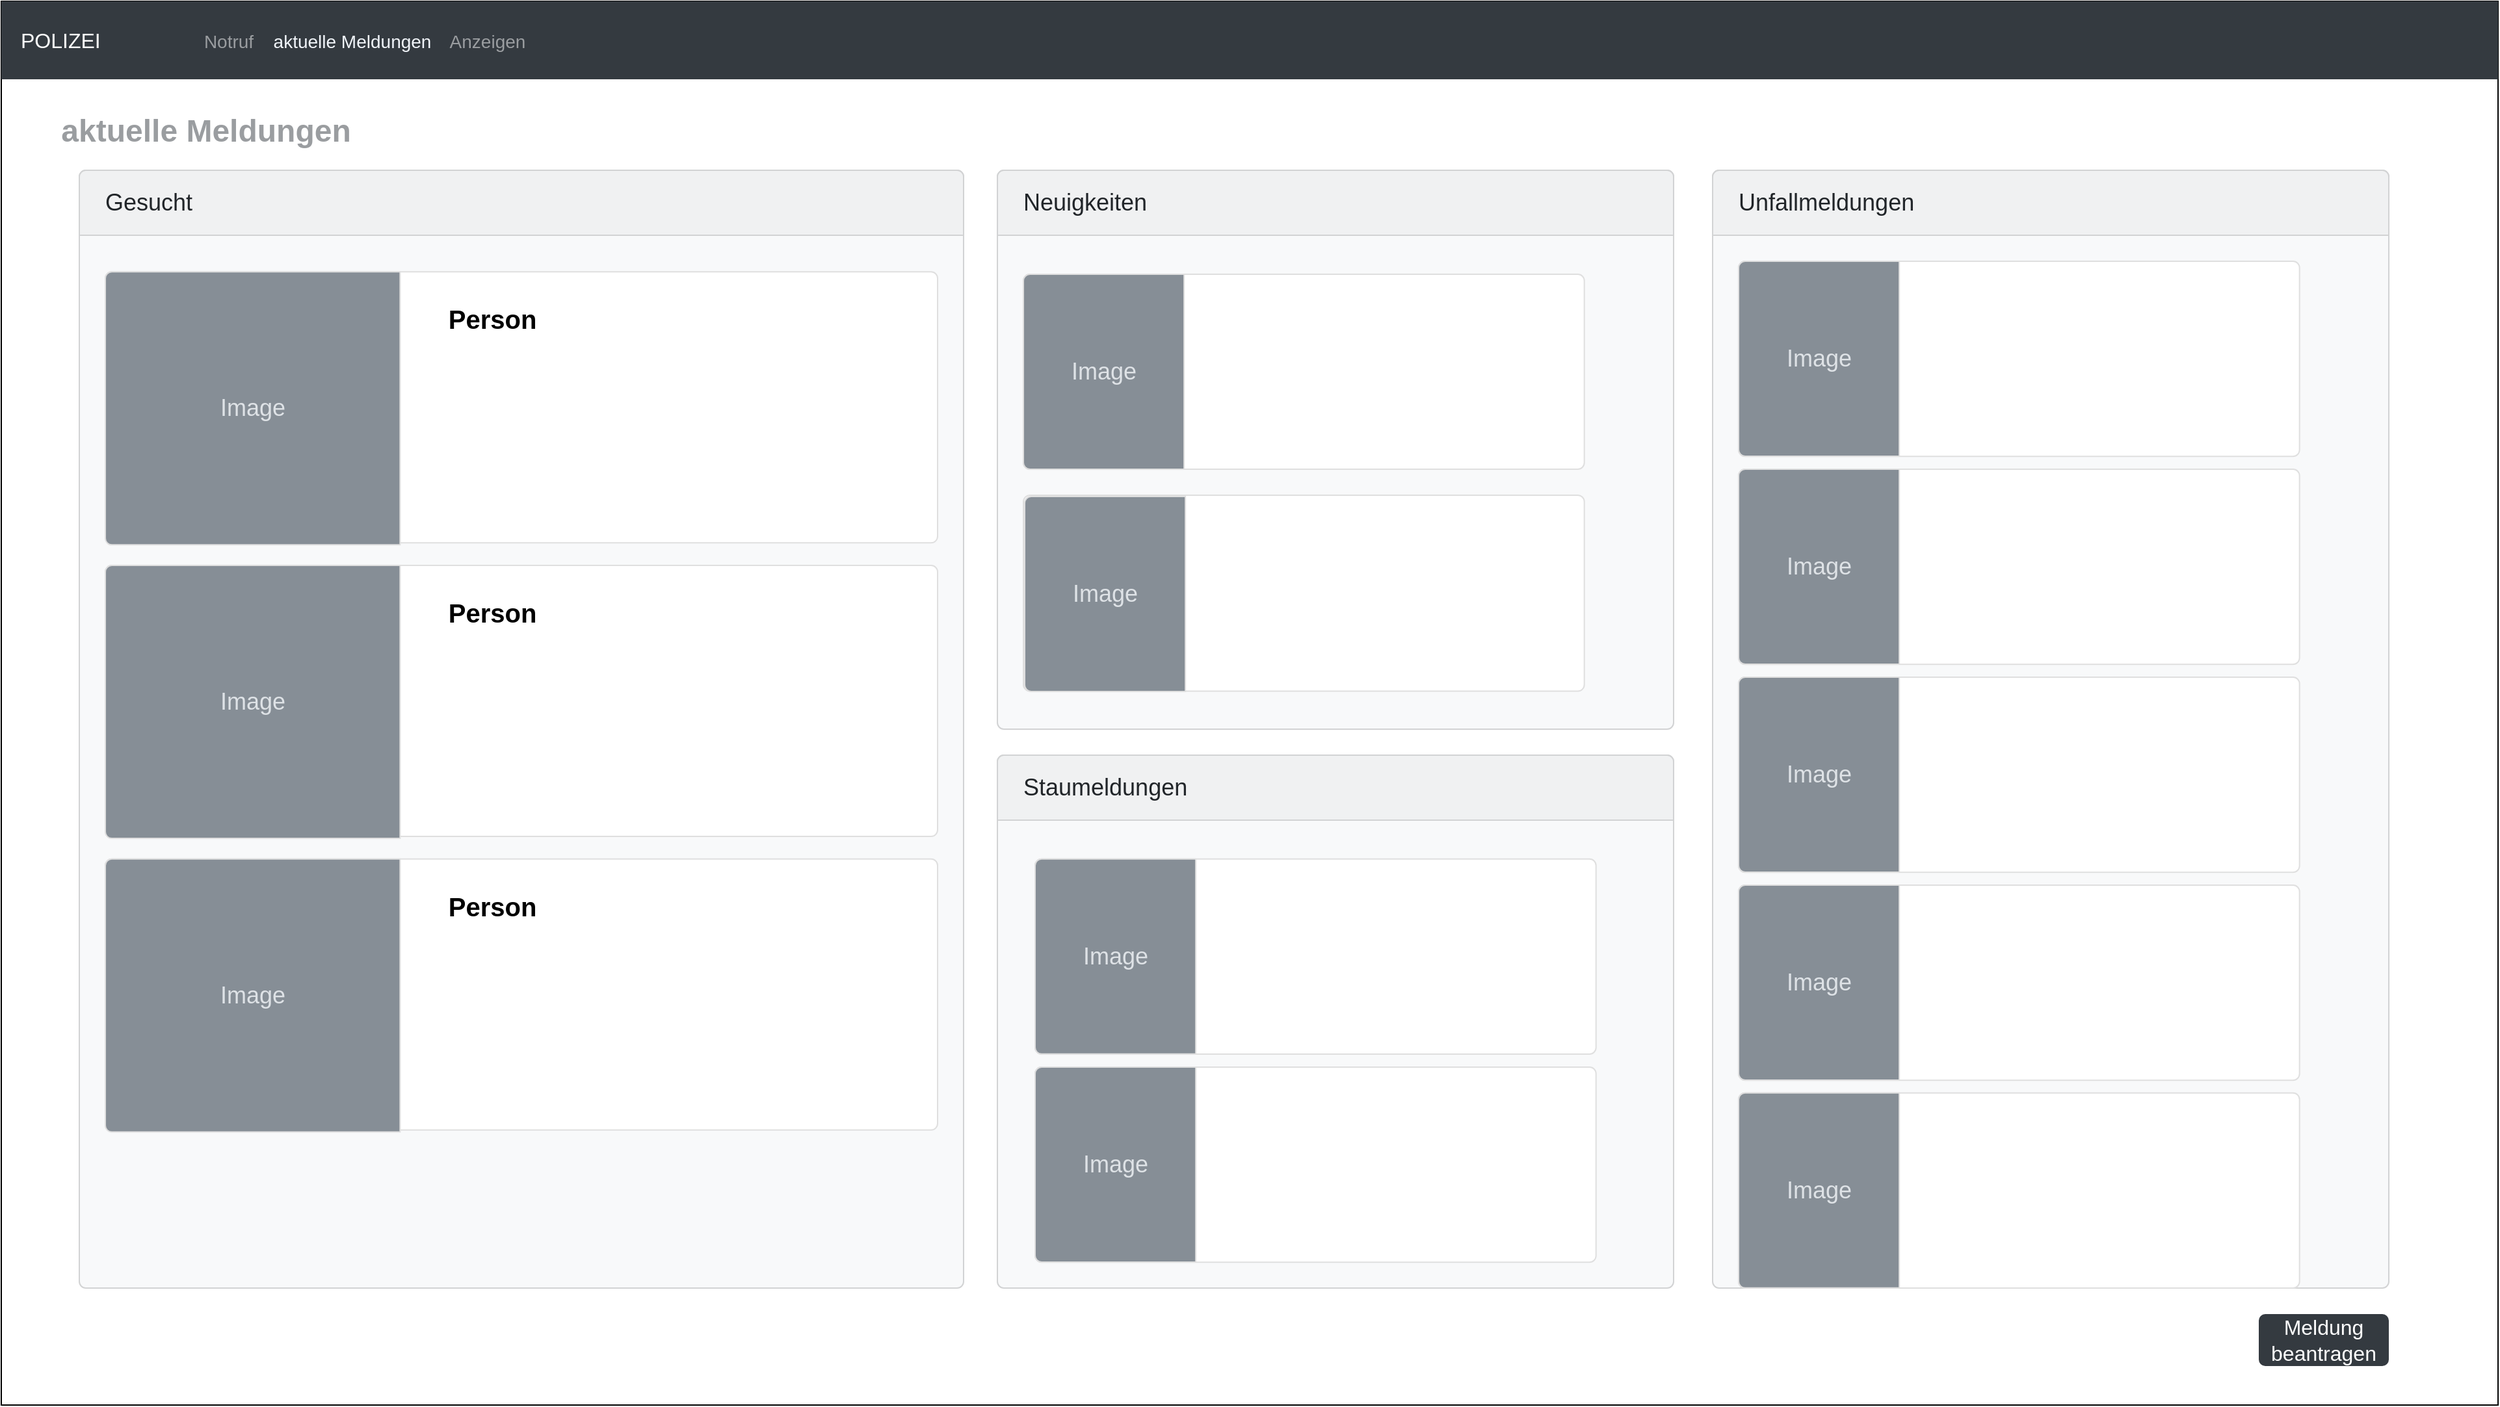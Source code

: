 <mxfile version="15.7.3" type="device" pages="5"><diagram id="6s65Rv_LDK5d-2EWWlgF" name="Home"><mxGraphModel dx="590" dy="2386" grid="1" gridSize="10" guides="1" tooltips="1" connect="1" arrows="1" fold="1" page="1" pageScale="1" pageWidth="827" pageHeight="1169" math="0" shadow="0"><root><mxCell id="0"/><mxCell id="1" parent="0"/><UserObject label="" treeRoot="1" id="1eitevHl6ezd1x4U0xEB-2"><mxCell style="whiteSpace=wrap;html=1;align=center;treeFolding=1;treeMoving=1;newEdgeStyle={&quot;edgeStyle&quot;:&quot;elbowEdgeStyle&quot;,&quot;startArrow&quot;:&quot;none&quot;,&quot;endArrow&quot;:&quot;none&quot;};" parent="1" vertex="1"><mxGeometry x="40" y="-250" width="1920" height="1080" as="geometry"/></mxCell></UserObject><mxCell id="1eitevHl6ezd1x4U0xEB-3" value="POLIZEI" style="html=1;shadow=0;dashed=0;fillColor=#343A40;strokeColor=none;fontSize=16;fontColor=#ffffff;align=left;spacing=15;" parent="1" vertex="1"><mxGeometry x="40" y="-250" width="1920" height="60" as="geometry"/></mxCell><mxCell id="1eitevHl6ezd1x4U0xEB-5" value="Notruf" style="fillColor=none;strokeColor=none;fontSize=14;fontColor=#9A9DA0;align=center;" parent="1eitevHl6ezd1x4U0xEB-3" vertex="1"><mxGeometry width="70" height="40" relative="1" as="geometry"><mxPoint x="140" y="10" as="offset"/></mxGeometry></mxCell><mxCell id="1eitevHl6ezd1x4U0xEB-6" value="aktuelle Meldungen" style="fillColor=none;strokeColor=none;fontSize=14;fontColor=#F1F5FA;align=center;spacingRight=0;" parent="1eitevHl6ezd1x4U0xEB-3" vertex="1"><mxGeometry width="80" height="40" relative="1" as="geometry"><mxPoint x="230" y="10" as="offset"/></mxGeometry></mxCell><mxCell id="1eitevHl6ezd1x4U0xEB-7" value="Anzeigen" style="fillColor=none;strokeColor=none;fontSize=14;fontColor=#9A9DA0;align=center;" parent="1eitevHl6ezd1x4U0xEB-3" vertex="1"><mxGeometry width="80" height="40" relative="1" as="geometry"><mxPoint x="334" y="10" as="offset"/></mxGeometry></mxCell><mxCell id="1eitevHl6ezd1x4U0xEB-12" value="" style="html=1;shadow=0;dashed=0;shape=mxgraph.bootstrap.rrect;rSize=5;strokeColor=#D2D3D4;html=1;whiteSpace=wrap;fillColor=#F8F9FA;fontColor=#212529;verticalAlign=bottom;align=left;spacing=20;spacingBottom=0;fontSize=14;" parent="1" vertex="1"><mxGeometry x="100" y="-120" width="680" height="860" as="geometry"/></mxCell><mxCell id="1eitevHl6ezd1x4U0xEB-13" value="Gesucht" style="html=1;shadow=0;dashed=0;shape=mxgraph.bootstrap.topButton;rSize=5;perimeter=none;whiteSpace=wrap;fillColor=#F0F1F2;strokeColor=#D2D3D4;fontColor=#212529;resizeWidth=1;fontSize=18;align=left;spacing=20;" parent="1eitevHl6ezd1x4U0xEB-12" vertex="1"><mxGeometry width="680" height="50" relative="1" as="geometry"/></mxCell><mxCell id="1eitevHl6ezd1x4U0xEB-16" value="&lt;b&gt;&lt;span style=&quot;white-space: pre&quot;&gt;&#9;&lt;span style=&quot;white-space: pre&quot;&gt;&#9;&lt;/span&gt; &lt;/span&gt;&amp;nbsp;&amp;nbsp;&lt;font style=&quot;font-size: 20px&quot;&gt;Person&lt;/font&gt;&lt;/b&gt;" style="html=1;shadow=0;dashed=0;shape=mxgraph.bootstrap.rrect;rSize=5;strokeColor=#DFDFDF;html=1;whiteSpace=wrap;fillColor=#ffffff;fontColor=#000000;verticalAlign=top;align=left;spacing=20;fontSize=14;spacingLeft=170;" parent="1eitevHl6ezd1x4U0xEB-12" vertex="1"><mxGeometry x="20" y="529.899" width="640" height="208.485" as="geometry"/></mxCell><mxCell id="1eitevHl6ezd1x4U0xEB-17" value="Image" style="html=1;shadow=0;dashed=0;shape=mxgraph.bootstrap.leftButton;rSize=5;perimeter=none;whiteSpace=wrap;fillColor=#868E96;strokeColor=#DFDFDF;fontColor=#DEE2E6;resizeWidth=1;fontSize=18;" parent="1eitevHl6ezd1x4U0xEB-16" vertex="1"><mxGeometry width="226.67" height="210" relative="1" as="geometry"><mxPoint as="offset"/></mxGeometry></mxCell><mxCell id="1eitevHl6ezd1x4U0xEB-20" value="&lt;b&gt;&lt;span style=&quot;white-space: pre&quot;&gt;&#9;&lt;span style=&quot;white-space: pre&quot;&gt;&#9;&lt;/span&gt; &lt;/span&gt;&amp;nbsp;&amp;nbsp;&lt;font style=&quot;font-size: 20px&quot;&gt;Person&lt;/font&gt;&lt;/b&gt;" style="html=1;shadow=0;dashed=0;shape=mxgraph.bootstrap.rrect;rSize=5;strokeColor=#DFDFDF;html=1;whiteSpace=wrap;fillColor=#ffffff;fontColor=#000000;verticalAlign=top;align=left;spacing=20;fontSize=14;spacingLeft=170;" parent="1eitevHl6ezd1x4U0xEB-12" vertex="1"><mxGeometry x="20" y="304.04" width="640" height="208.485" as="geometry"/></mxCell><mxCell id="1eitevHl6ezd1x4U0xEB-21" value="Image" style="html=1;shadow=0;dashed=0;shape=mxgraph.bootstrap.leftButton;rSize=5;perimeter=none;whiteSpace=wrap;fillColor=#868E96;strokeColor=#DFDFDF;fontColor=#DEE2E6;resizeWidth=1;fontSize=18;" parent="1eitevHl6ezd1x4U0xEB-20" vertex="1"><mxGeometry width="226.67" height="210" relative="1" as="geometry"><mxPoint as="offset"/></mxGeometry></mxCell><mxCell id="1eitevHl6ezd1x4U0xEB-22" value="&lt;b&gt;&lt;span style=&quot;white-space: pre&quot;&gt;&#9;&lt;span style=&quot;white-space: pre&quot;&gt;&#9;&lt;/span&gt; &lt;/span&gt;&amp;nbsp;&amp;nbsp;&lt;font style=&quot;font-size: 20px&quot;&gt;Person&lt;/font&gt;&lt;/b&gt;" style="html=1;shadow=0;dashed=0;shape=mxgraph.bootstrap.rrect;rSize=5;strokeColor=#DFDFDF;html=1;whiteSpace=wrap;fillColor=#ffffff;fontColor=#000000;verticalAlign=top;align=left;spacing=20;fontSize=14;spacingLeft=170;" parent="1eitevHl6ezd1x4U0xEB-12" vertex="1"><mxGeometry x="20" y="78.182" width="640" height="208.485" as="geometry"/></mxCell><mxCell id="1eitevHl6ezd1x4U0xEB-23" value="Image" style="html=1;shadow=0;dashed=0;shape=mxgraph.bootstrap.leftButton;rSize=5;perimeter=none;whiteSpace=wrap;fillColor=#868E96;strokeColor=#DFDFDF;fontColor=#DEE2E6;resizeWidth=1;fontSize=18;" parent="1eitevHl6ezd1x4U0xEB-22" vertex="1"><mxGeometry width="226.67" height="210" relative="1" as="geometry"><mxPoint as="offset"/></mxGeometry></mxCell><mxCell id="026fhyVI79n9b0RlTAVA-1" value="" style="html=1;shadow=0;dashed=0;shape=mxgraph.bootstrap.rrect;rSize=5;strokeColor=#D2D3D4;html=1;whiteSpace=wrap;fillColor=#F8F9FA;fontColor=#212529;verticalAlign=bottom;align=left;spacing=20;spacingBottom=0;fontSize=14;" parent="1" vertex="1"><mxGeometry x="806" y="-120" width="520" height="430" as="geometry"/></mxCell><mxCell id="026fhyVI79n9b0RlTAVA-2" value="Neuigkeiten" style="html=1;shadow=0;dashed=0;shape=mxgraph.bootstrap.topButton;rSize=5;perimeter=none;whiteSpace=wrap;fillColor=#F0F1F2;strokeColor=#D2D3D4;fontColor=#212529;resizeWidth=1;fontSize=18;align=left;spacing=20;" parent="026fhyVI79n9b0RlTAVA-1" vertex="1"><mxGeometry width="520" height="50" relative="1" as="geometry"/></mxCell><mxCell id="DC0yKhrLf660yvOFcKAY-5" value="&lt;span style=&quot;color: rgba(0 , 0 , 0 , 0) ; font-family: monospace ; font-size: 0px&quot;&gt;%3CmxGraphModel%3E%3Croot%3E%3CmxCell%20id%3D%220%22%2F%3E%3CmxCell%20id%3D%221%22%20parent%3D%220%22%2F%3E%3CmxCell%20id%3D%222%22%20value%3D%22%22%20style%3D%22html%3D1%3Bshadow%3D0%3Bdashed%3D0%3Bshape%3Dmxgraph.bootstrap.rrect%3BrSize%3D5%3BstrokeColor%3D%23D2D3D4%3Bhtml%3D1%3BwhiteSpace%3Dwrap%3BfillColor%3D%23F8F9FA%3BfontColor%3D%23212529%3BverticalAlign%3Dbottom%3Balign%3Dleft%3Bspacing%3D20%3BspacingBottom%3D0%3BfontSize%3D14%3B%22%20vertex%3D%221%22%20parent%3D%221%22%3E%3CmxGeometry%20x%3D%22780%22%20y%3D%22-150%22%20width%3D%22520%22%20height%3D%22440%22%20as%3D%22geometry%22%2F%3E%3C%2FmxCell%3E%3CmxCell%20id%3D%223%22%20value%3D%22Neuigkeiten%22%20style%3D%22html%3D1%3Bshadow%3D0%3Bdashed%3D0%3Bshape%3Dmxgraph.bootstrap.topButton%3BrSize%3D5%3Bperimeter%3Dnone%3BwhiteSpace%3Dwrap%3BfillColor%3D%23F0F1F2%3BstrokeColor%3D%23D2D3D4%3BfontColor%3D%23212529%3BresizeWidth%3D1%3BfontSize%3D18%3Balign%3Dleft%3Bspacing%3D20%3B%22%20vertex%3D%221%22%20parent%3D%222%22%3E%3CmxGeometry%20width%3D%22520%22%20height%3D%2250%22%20relative%3D%221%22%20as%3D%22geometry%22%2F%3E%3C%2FmxCell%3E%3CmxCell%20id%3D%224%22%20value%3D%22%22%20style%3D%22html%3D1%3Bshadow%3D0%3Bdashed%3D0%3Bshape%3Dmxgraph.bootstrap.rrect%3BrSize%3D5%3BstrokeColor%3D%23DFDFDF%3Bhtml%3D1%3BwhiteSpace%3Dwrap%3BfillColor%3D%23ffffff%3BfontColor%3D%23000000%3BverticalAlign%3Dtop%3Balign%3Dleft%3Bspacing%3D20%3BfontSize%3D14%3BspacingLeft%3D170%3B%22%20vertex%3D%221%22%20parent%3D%222%22%3E%3CmxGeometry%20x%3D%2220.0%22%20y%3D%2290%22%20width%3D%22431.342%22%20height%3D%22150.1%22%20as%3D%22geometry%22%2F%3E%3C%2FmxCell%3E%3CmxCell%20id%3D%225%22%20value%3D%22Image%22%20style%3D%22html%3D1%3Bshadow%3D0%3Bdashed%3D0%3Bshape%3Dmxgraph.bootstrap.leftButton%3BrSize%3D5%3Bperimeter%3Dnone%3BwhiteSpace%3Dwrap%3BfillColor%3D%23868E96%3BstrokeColor%3D%23DFDFDF%3BfontColor%3D%23DEE2E6%3BresizeWidth%3D1%3BfontSize%3D18%3B%22%20vertex%3D%221%22%20parent%3D%224%22%3E%3CmxGeometry%20width%3D%22123.551%22%20height%3D%22150%22%20relative%3D%221%22%20as%3D%22geometry%22%3E%3CmxPoint%20as%3D%22offset%22%2F%3E%3C%2FmxGeometry%3E%3C%2FmxCell%3E%3CmxCell%20id%3D%226%22%20value%3D%22%22%20style%3D%22html%3D1%3Bshadow%3D0%3Bdashed%3D0%3Bshape%3Dmxgraph.bootstrap.rrect%3BrSize%3D5%3BstrokeColor%3D%23DFDFDF%3Bhtml%3D1%3BwhiteSpace%3Dwrap%3BfillColor%3D%23ffffff%3BfontColor%3D%23000000%3BverticalAlign%3Dtop%3Balign%3Dleft%3Bspacing%3D20%3BfontSize%3D14%3BspacingLeft%3D170%3B%22%20vertex%3D%221%22%20parent%3D%222%22%3E%3CmxGeometry%20x%3D%2220.0%22%20y%3D%22260%22%20width%3D%22431.342%22%20height%3D%22150.1%22%20as%3D%22geometry%22%2F%3E%3C%2FmxCell%3E%3CmxCell%20id%3D%227%22%20value%3D%22Image%22%20style%3D%22html%3D1%3Bshadow%3D0%3Bdashed%3D0%3Bshape%3Dmxgraph.bootstrap.leftButton%3BrSize%3D5%3Bperimeter%3Dnone%3BwhiteSpace%3Dwrap%3BfillColor%3D%23868E96%3BstrokeColor%3D%23DFDFDF%3BfontColor%3D%23DEE2E6%3BresizeWidth%3D1%3BfontSize%3D18%3B%22%20vertex%3D%221%22%20parent%3D%226%22%3E%3CmxGeometry%20width%3D%22123.551%22%20height%3D%22150%22%20relative%3D%221%22%20as%3D%22geometry%22%3E%3CmxPoint%20as%3D%22offset%22%2F%3E%3C%2FmxGeometry%3E%3C%2FmxCell%3E%3C%2Froot%3E%3C%2FmxGraphModel%3E&lt;/span&gt;&lt;span style=&quot;color: rgba(0 , 0 , 0 , 0) ; font-family: monospace ; font-size: 0px&quot;&gt;%3CmxGraphModel%3E%3Croot%3E%3CmxCell%20id%3D%220%22%2F%3E%3CmxCell%20id%3D%221%22%20parent%3D%220%22%2F%3E%3CmxCell%20id%3D%222%22%20value%3D%22%22%20style%3D%22html%3D1%3Bshadow%3D0%3Bdashed%3D0%3Bshape%3Dmxgraph.bootstrap.rrect%3BrSize%3D5%3BstrokeColor%3D%23D2D3D4%3Bhtml%3D1%3BwhiteSpace%3Dwrap%3BfillColor%3D%23F8F9FA%3BfontColor%3D%23212529%3BverticalAlign%3Dbottom%3Balign%3Dleft%3Bspacing%3D20%3BspacingBottom%3D0%3BfontSize%3D14%3B%22%20vertex%3D%221%22%20parent%3D%221%22%3E%3CmxGeometry%20x%3D%22780%22%20y%3D%22-150%22%20width%3D%22520%22%20height%3D%22440%22%20as%3D%22geometry%22%2F%3E%3C%2FmxCell%3E%3CmxCell%20id%3D%223%22%20value%3D%22Neuigkeiten%22%20style%3D%22html%3D1%3Bshadow%3D0%3Bdashed%3D0%3Bshape%3Dmxgraph.bootstrap.topButton%3BrSize%3D5%3Bperimeter%3Dnone%3BwhiteSpace%3Dwrap%3BfillColor%3D%23F0F1F2%3BstrokeColor%3D%23D2D3D4%3BfontColor%3D%23212529%3BresizeWidth%3D1%3BfontSize%3D18%3Balign%3Dleft%3Bspacing%3D20%3B%22%20vertex%3D%221%22%20parent%3D%222%22%3E%3CmxGeometry%20width%3D%22520%22%20height%3D%2250%22%20relative%3D%221%22%20as%3D%22geometry%22%2F%3E%3C%2FmxCell%3E%3CmxCell%20id%3D%224%22%20value%3D%22%22%20style%3D%22html%3D1%3Bshadow%3D0%3Bdashed%3D0%3Bshape%3Dmxgraph.bootstrap.rrect%3BrSize%3D5%3BstrokeColor%3D%23DFDFDF%3Bhtml%3D1%3BwhiteSpace%3Dwrap%3BfillColor%3D%23ffffff%3BfontColor%3D%23000000%3BverticalAlign%3Dtop%3Balign%3Dleft%3Bspacing%3D20%3BfontSize%3D14%3BspacingLeft%3D170%3B%22%20vertex%3D%221%22%20parent%3D%222%22%3E%3CmxGeometry%20x%3D%2220.0%22%20y%3D%2290%22%20width%3D%22431.342%22%20height%3D%22150.1%22%20as%3D%22geometry%22%2F%3E%3C%2FmxCell%3E%3CmxCell%20id%3D%225%22%20value%3D%22Image%22%20style%3D%22html%3D1%3Bshadow%3D0%3Bdashed%3D0%3Bshape%3Dmxgraph.bootstrap.leftButton%3BrSize%3D5%3Bperimeter%3Dnone%3BwhiteSpace%3Dwrap%3BfillColor%3D%23868E96%3BstrokeColor%3D%23DFDFDF%3BfontColor%3D%23DEE2E6%3BresizeWidth%3D1%3BfontSize%3D18%3B%22%20vertex%3D%221%22%20parent%3D%224%22%3E%3CmxGeometry%20width%3D%22123.551%22%20height%3D%22150%22%20relative%3D%221%22%20as%3D%22geometry%22%3E%3CmxPoint%20as%3D%22offset%22%2F%3E%3C%2FmxGeometry%3E%3C%2FmxCell%3E%3CmxCell%20id%3D%226%22%20value%3D%22%22%20style%3D%22html%3D1%3Bshadow%3D0%3Bdashed%3D0%3Bshape%3Dmxgraph.bootstrap.rrect%3BrSize%3D5%3BstrokeColor%3D%23DFDFDF%3Bhtml%3D1%3BwhiteSpace%3Dwrap%3BfillColor%3D%23ffffff%3BfontColor%3D%23000000%3BverticalAlign%3Dtop%3Balign%3Dleft%3Bspacing%3D20%3BfontSize%3D14%3BspacingLeft%3D170%3B%22%20vertex%3D%221%22%20parent%3D%222%22%3E%3CmxGeometry%20x%3D%2220.0%22%20y%3D%22260%22%20width%3D%22431.342%22%20height%3D%22150.1%22%20as%3D%22geometry%22%2F%3E%3C%2FmxCell%3E%3CmxCell%20id%3D%227%22%20value%3D%22Image%22%20style%3D%22html%3D1%3Bshadow%3D0%3Bdashed%3D0%3Bshape%3Dmxgraph.bootstrap.leftButton%3BrSize%3D5%3Bperimeter%3Dnone%3BwhiteSpace%3Dwrap%3BfillColor%3D%23868E96%3BstrokeColor%3D%23DFDFDF%3BfontColor%3D%23DEE2E6%3BresizeWidth%3D1%3BfontSize%3D18%3B%22%20vertex%3D%221%22%20parent%3D%226%22%3E%3CmxGeometry%20width%3D%22123.551%22%20height%3D%22150%22%20relative%3D%221%22%20as%3D%22geometry%22%3E%3CmxPoint%20as%3D%22offset%22%2F%3E%3C%2FmxGeometry%3E%3C%2FmxCell%3E%3C%2Froot%3E%3C%2FmxGraphModel%3E&lt;/span&gt;" style="html=1;shadow=0;dashed=0;shape=mxgraph.bootstrap.rrect;rSize=5;strokeColor=#DFDFDF;html=1;whiteSpace=wrap;fillColor=#ffffff;fontColor=#000000;verticalAlign=top;align=left;spacing=20;fontSize=14;spacingLeft=170;" parent="026fhyVI79n9b0RlTAVA-1" vertex="1"><mxGeometry x="20" y="80" width="431.34" height="150" as="geometry"/></mxCell><mxCell id="DC0yKhrLf660yvOFcKAY-6" value="Image" style="html=1;shadow=0;dashed=0;shape=mxgraph.bootstrap.leftButton;rSize=5;perimeter=none;whiteSpace=wrap;fillColor=#868E96;strokeColor=#DFDFDF;fontColor=#DEE2E6;resizeWidth=1;fontSize=18;" parent="DC0yKhrLf660yvOFcKAY-5" vertex="1"><mxGeometry width="123.551" height="150" relative="1" as="geometry"><mxPoint as="offset"/></mxGeometry></mxCell><mxCell id="DC0yKhrLf660yvOFcKAY-3" value="" style="html=1;shadow=0;dashed=0;shape=mxgraph.bootstrap.rrect;rSize=5;strokeColor=#DFDFDF;html=1;whiteSpace=wrap;fillColor=#ffffff;fontColor=#000000;verticalAlign=top;align=left;spacing=20;fontSize=14;spacingLeft=170;" parent="026fhyVI79n9b0RlTAVA-1" vertex="1"><mxGeometry x="20" y="250" width="431.34" height="150.78" as="geometry"/></mxCell><mxCell id="DC0yKhrLf660yvOFcKAY-4" value="Image" style="html=1;shadow=0;dashed=0;shape=mxgraph.bootstrap.leftButton;rSize=5;perimeter=none;whiteSpace=wrap;fillColor=#868E96;strokeColor=#DFDFDF;fontColor=#DEE2E6;resizeWidth=1;fontSize=18;" parent="DC0yKhrLf660yvOFcKAY-3" vertex="1"><mxGeometry width="123.549" height="150" relative="1" as="geometry"><mxPoint x="1" y="1" as="offset"/></mxGeometry></mxCell><mxCell id="DC0yKhrLf660yvOFcKAY-15" value="" style="html=1;shadow=0;dashed=0;shape=mxgraph.bootstrap.rrect;rSize=5;strokeColor=#D2D3D4;html=1;whiteSpace=wrap;fillColor=#F8F9FA;fontColor=#212529;verticalAlign=bottom;align=left;spacing=20;spacingBottom=0;fontSize=14;" parent="1" vertex="1"><mxGeometry x="806" y="330" width="520" height="410" as="geometry"/></mxCell><mxCell id="DC0yKhrLf660yvOFcKAY-16" value="Staumeldungen" style="html=1;shadow=0;dashed=0;shape=mxgraph.bootstrap.topButton;rSize=5;perimeter=none;whiteSpace=wrap;fillColor=#F0F1F2;strokeColor=#D2D3D4;fontColor=#212529;resizeWidth=1;fontSize=18;align=left;spacing=20;" parent="DC0yKhrLf660yvOFcKAY-15" vertex="1"><mxGeometry width="520" height="50" relative="1" as="geometry"/></mxCell><mxCell id="DC0yKhrLf660yvOFcKAY-33" value="" style="html=1;shadow=0;dashed=0;shape=mxgraph.bootstrap.rrect;rSize=5;strokeColor=#DFDFDF;html=1;whiteSpace=wrap;fillColor=#ffffff;fontColor=#000000;verticalAlign=top;align=left;spacing=20;fontSize=14;spacingLeft=170;" parent="DC0yKhrLf660yvOFcKAY-15" vertex="1"><mxGeometry x="29.0" y="79.9" width="431.342" height="150.1" as="geometry"/></mxCell><mxCell id="DC0yKhrLf660yvOFcKAY-34" value="Image" style="html=1;shadow=0;dashed=0;shape=mxgraph.bootstrap.leftButton;rSize=5;perimeter=none;whiteSpace=wrap;fillColor=#868E96;strokeColor=#DFDFDF;fontColor=#DEE2E6;resizeWidth=1;fontSize=18;" parent="DC0yKhrLf660yvOFcKAY-33" vertex="1"><mxGeometry width="123.551" height="150" relative="1" as="geometry"><mxPoint as="offset"/></mxGeometry></mxCell><mxCell id="DC0yKhrLf660yvOFcKAY-35" value="" style="html=1;shadow=0;dashed=0;shape=mxgraph.bootstrap.rrect;rSize=5;strokeColor=#DFDFDF;html=1;whiteSpace=wrap;fillColor=#ffffff;fontColor=#000000;verticalAlign=top;align=left;spacing=20;fontSize=14;spacingLeft=170;" parent="DC0yKhrLf660yvOFcKAY-15" vertex="1"><mxGeometry x="29.0" y="240" width="431.342" height="150.1" as="geometry"/></mxCell><mxCell id="DC0yKhrLf660yvOFcKAY-36" value="Image" style="html=1;shadow=0;dashed=0;shape=mxgraph.bootstrap.leftButton;rSize=5;perimeter=none;whiteSpace=wrap;fillColor=#868E96;strokeColor=#DFDFDF;fontColor=#DEE2E6;resizeWidth=1;fontSize=18;" parent="DC0yKhrLf660yvOFcKAY-35" vertex="1"><mxGeometry width="123.551" height="150" relative="1" as="geometry"><mxPoint as="offset"/></mxGeometry></mxCell><mxCell id="DC0yKhrLf660yvOFcKAY-27" value="" style="html=1;shadow=0;dashed=0;shape=mxgraph.bootstrap.rrect;rSize=5;strokeColor=#D2D3D4;html=1;whiteSpace=wrap;fillColor=#F8F9FA;fontColor=#212529;verticalAlign=bottom;align=left;spacing=20;spacingBottom=0;fontSize=14;" parent="1" vertex="1"><mxGeometry x="1356" y="-120" width="520" height="860" as="geometry"/></mxCell><mxCell id="DC0yKhrLf660yvOFcKAY-28" value="Unfallmeldungen" style="html=1;shadow=0;dashed=0;shape=mxgraph.bootstrap.topButton;rSize=5;perimeter=none;whiteSpace=wrap;fillColor=#F0F1F2;strokeColor=#D2D3D4;fontColor=#212529;resizeWidth=1;fontSize=18;align=left;spacing=20;" parent="DC0yKhrLf660yvOFcKAY-27" vertex="1"><mxGeometry width="520" height="50" relative="1" as="geometry"/></mxCell><mxCell id="DC0yKhrLf660yvOFcKAY-29" value="" style="html=1;shadow=0;dashed=0;shape=mxgraph.bootstrap.rrect;rSize=5;strokeColor=#DFDFDF;html=1;whiteSpace=wrap;fillColor=#ffffff;fontColor=#000000;verticalAlign=top;align=left;spacing=20;fontSize=14;spacingLeft=170;" parent="DC0yKhrLf660yvOFcKAY-27" vertex="1"><mxGeometry x="20.0" y="70" width="431.342" height="150.1" as="geometry"/></mxCell><mxCell id="DC0yKhrLf660yvOFcKAY-30" value="Image" style="html=1;shadow=0;dashed=0;shape=mxgraph.bootstrap.leftButton;rSize=5;perimeter=none;whiteSpace=wrap;fillColor=#868E96;strokeColor=#DFDFDF;fontColor=#DEE2E6;resizeWidth=1;fontSize=18;" parent="DC0yKhrLf660yvOFcKAY-29" vertex="1"><mxGeometry width="123.551" height="150" relative="1" as="geometry"><mxPoint as="offset"/></mxGeometry></mxCell><mxCell id="DC0yKhrLf660yvOFcKAY-37" value="" style="html=1;shadow=0;dashed=0;shape=mxgraph.bootstrap.rrect;rSize=5;strokeColor=#DFDFDF;html=1;whiteSpace=wrap;fillColor=#ffffff;fontColor=#000000;verticalAlign=top;align=left;spacing=20;fontSize=14;spacingLeft=170;" parent="DC0yKhrLf660yvOFcKAY-27" vertex="1"><mxGeometry x="20.0" y="230" width="431.342" height="150.1" as="geometry"/></mxCell><mxCell id="DC0yKhrLf660yvOFcKAY-38" value="Image" style="html=1;shadow=0;dashed=0;shape=mxgraph.bootstrap.leftButton;rSize=5;perimeter=none;whiteSpace=wrap;fillColor=#868E96;strokeColor=#DFDFDF;fontColor=#DEE2E6;resizeWidth=1;fontSize=18;" parent="DC0yKhrLf660yvOFcKAY-37" vertex="1"><mxGeometry width="123.551" height="150" relative="1" as="geometry"><mxPoint as="offset"/></mxGeometry></mxCell><mxCell id="DC0yKhrLf660yvOFcKAY-39" value="" style="html=1;shadow=0;dashed=0;shape=mxgraph.bootstrap.rrect;rSize=5;strokeColor=#DFDFDF;html=1;whiteSpace=wrap;fillColor=#ffffff;fontColor=#000000;verticalAlign=top;align=left;spacing=20;fontSize=14;spacingLeft=170;" parent="DC0yKhrLf660yvOFcKAY-27" vertex="1"><mxGeometry x="20.0" y="390" width="431.342" height="150.1" as="geometry"/></mxCell><mxCell id="DC0yKhrLf660yvOFcKAY-40" value="Image" style="html=1;shadow=0;dashed=0;shape=mxgraph.bootstrap.leftButton;rSize=5;perimeter=none;whiteSpace=wrap;fillColor=#868E96;strokeColor=#DFDFDF;fontColor=#DEE2E6;resizeWidth=1;fontSize=18;" parent="DC0yKhrLf660yvOFcKAY-39" vertex="1"><mxGeometry width="123.551" height="150" relative="1" as="geometry"><mxPoint as="offset"/></mxGeometry></mxCell><mxCell id="DC0yKhrLf660yvOFcKAY-41" value="" style="html=1;shadow=0;dashed=0;shape=mxgraph.bootstrap.rrect;rSize=5;strokeColor=#DFDFDF;html=1;whiteSpace=wrap;fillColor=#ffffff;fontColor=#000000;verticalAlign=top;align=left;spacing=20;fontSize=14;spacingLeft=170;" parent="DC0yKhrLf660yvOFcKAY-27" vertex="1"><mxGeometry x="20.0" y="550" width="431.342" height="150.1" as="geometry"/></mxCell><mxCell id="DC0yKhrLf660yvOFcKAY-42" value="Image" style="html=1;shadow=0;dashed=0;shape=mxgraph.bootstrap.leftButton;rSize=5;perimeter=none;whiteSpace=wrap;fillColor=#868E96;strokeColor=#DFDFDF;fontColor=#DEE2E6;resizeWidth=1;fontSize=18;" parent="DC0yKhrLf660yvOFcKAY-41" vertex="1"><mxGeometry width="123.551" height="150" relative="1" as="geometry"><mxPoint as="offset"/></mxGeometry></mxCell><mxCell id="DC0yKhrLf660yvOFcKAY-43" value="" style="html=1;shadow=0;dashed=0;shape=mxgraph.bootstrap.rrect;rSize=5;strokeColor=#DFDFDF;html=1;whiteSpace=wrap;fillColor=#ffffff;fontColor=#000000;verticalAlign=top;align=left;spacing=20;fontSize=14;spacingLeft=170;" parent="DC0yKhrLf660yvOFcKAY-27" vertex="1"><mxGeometry x="20.0" y="709.9" width="431.342" height="150.1" as="geometry"/></mxCell><mxCell id="DC0yKhrLf660yvOFcKAY-44" value="Image" style="html=1;shadow=0;dashed=0;shape=mxgraph.bootstrap.leftButton;rSize=5;perimeter=none;whiteSpace=wrap;fillColor=#868E96;strokeColor=#DFDFDF;fontColor=#DEE2E6;resizeWidth=1;fontSize=18;" parent="DC0yKhrLf660yvOFcKAY-43" vertex="1"><mxGeometry width="123.551" height="150" relative="1" as="geometry"><mxPoint as="offset"/></mxGeometry></mxCell><mxCell id="kJAXUjdY6TON3UtL-RqE-1" value="&lt;font style=&quot;font-size: 24px&quot;&gt;aktuelle Meldungen&lt;/font&gt;" style="text;strokeColor=none;fillColor=none;html=1;fontSize=24;fontStyle=1;verticalAlign=middle;align=center;fontColor=#9A9DA0;" parent="1" vertex="1"><mxGeometry x="74" y="-170" width="246" height="40" as="geometry"/></mxCell><mxCell id="O1Bag4y4GLZqneYsdEP_-1" value="Meldung beantragen" style="html=1;shadow=0;dashed=0;shape=mxgraph.bootstrap.rrect;rSize=5;strokeColor=none;strokeWidth=1;fillColor=#343A40;fontColor=#ffffff;whiteSpace=wrap;align=center;verticalAlign=middle;spacingLeft=0;fontStyle=0;fontSize=16;spacing=5;" parent="1" vertex="1"><mxGeometry x="1776" y="760" width="100" height="40" as="geometry"/></mxCell></root></mxGraphModel></diagram><diagram id="bfCcXbm2sBUHL8_SgPEp" name="Notruf"><mxGraphModel dx="1102" dy="2194" grid="1" gridSize="10" guides="1" tooltips="1" connect="1" arrows="1" fold="1" page="1" pageScale="1" pageWidth="827" pageHeight="1169" math="0" shadow="0"><root><mxCell id="FHPWuRBvsHoQqlOuqJpq-0"/><mxCell id="FHPWuRBvsHoQqlOuqJpq-1" parent="FHPWuRBvsHoQqlOuqJpq-0"/><UserObject label="" treeRoot="1" id="HxPlL9F-spbulzy5gArg-0"><mxCell style="whiteSpace=wrap;html=1;align=center;treeFolding=1;treeMoving=1;newEdgeStyle={&quot;edgeStyle&quot;:&quot;elbowEdgeStyle&quot;,&quot;startArrow&quot;:&quot;none&quot;,&quot;endArrow&quot;:&quot;none&quot;};fontSize=24;" parent="FHPWuRBvsHoQqlOuqJpq-1" vertex="1"><mxGeometry x="40" y="-250" width="1920" height="1090" as="geometry"/></mxCell></UserObject><mxCell id="HxPlL9F-spbulzy5gArg-1" value="POLIZEI" style="html=1;shadow=0;dashed=0;fillColor=#343A40;strokeColor=none;fontSize=16;fontColor=#ffffff;align=left;spacing=15;" parent="FHPWuRBvsHoQqlOuqJpq-1" vertex="1"><mxGeometry x="40" y="-250" width="1920" height="60" as="geometry"/></mxCell><mxCell id="HxPlL9F-spbulzy5gArg-3" value="Notruf" style="fillColor=none;strokeColor=none;fontSize=14;fontColor=#F5FAFF;align=center;" parent="HxPlL9F-spbulzy5gArg-1" vertex="1"><mxGeometry width="70" height="40" relative="1" as="geometry"><mxPoint x="140" y="10" as="offset"/></mxGeometry></mxCell><mxCell id="HxPlL9F-spbulzy5gArg-4" value="aktuelle Meldungen" style="fillColor=none;strokeColor=none;fontSize=14;fontColor=#9A9DA0;align=center;spacingRight=0;" parent="HxPlL9F-spbulzy5gArg-1" vertex="1"><mxGeometry width="80" height="40" relative="1" as="geometry"><mxPoint x="230" y="10" as="offset"/></mxGeometry></mxCell><mxCell id="HxPlL9F-spbulzy5gArg-5" value="Anzeigen" style="fillColor=none;strokeColor=none;fontSize=14;fontColor=#9A9DA0;align=center;" parent="HxPlL9F-spbulzy5gArg-1" vertex="1"><mxGeometry width="80" height="40" relative="1" as="geometry"><mxPoint x="334" y="10" as="offset"/></mxGeometry></mxCell><mxCell id="HxPlL9F-spbulzy5gArg-7" value="Telefonnummer" style="html=1;shadow=0;dashed=0;shape=mxgraph.bootstrap.rrect;rSize=5;strokeColor=#D2D3D4;html=1;whiteSpace=wrap;fillColor=#F8F9FA;fontColor=#212529;verticalAlign=bottom;align=left;spacing=20;spacingBottom=0;fontSize=14;" parent="FHPWuRBvsHoQqlOuqJpq-1" vertex="1"><mxGeometry x="74" y="-60" width="396" height="100" as="geometry"/></mxCell><mxCell id="HxPlL9F-spbulzy5gArg-8" value="Sie können mit uns Reden?" style="html=1;shadow=0;dashed=0;shape=mxgraph.bootstrap.topButton;rSize=5;perimeter=none;whiteSpace=wrap;fillColor=#F0F1F2;strokeColor=#D2D3D4;fontColor=#212529;resizeWidth=1;fontSize=18;align=left;spacing=20;" parent="HxPlL9F-spbulzy5gArg-7" vertex="1"><mxGeometry width="396" height="50" relative="1" as="geometry"/></mxCell><mxCell id="HxPlL9F-spbulzy5gArg-23" value="Telefonnummer" style="html=1;shadow=0;dashed=0;shape=mxgraph.bootstrap.rrect;rSize=5;strokeColor=#D2D3D4;html=1;whiteSpace=wrap;fillColor=#F8F9FA;fontColor=#212529;verticalAlign=bottom;align=left;spacing=20;spacingBottom=0;fontSize=14;" parent="FHPWuRBvsHoQqlOuqJpq-1" vertex="1"><mxGeometry x="74" y="70" width="396" height="130" as="geometry"/></mxCell><mxCell id="HxPlL9F-spbulzy5gArg-24" value="Sie können NICHT mit uns Reden? Wir orten ihr Telefon automatisch und senden umgehend Hilfe" style="html=1;shadow=0;dashed=0;shape=mxgraph.bootstrap.topButton;rSize=5;perimeter=none;whiteSpace=wrap;fillColor=#F0F1F2;strokeColor=#D2D3D4;fontColor=#212529;resizeWidth=1;fontSize=18;align=left;spacing=20;" parent="HxPlL9F-spbulzy5gArg-23" vertex="1"><mxGeometry width="396" height="70" relative="1" as="geometry"/></mxCell><mxCell id="HxPlL9F-spbulzy5gArg-29" value="Notruf über Website absetzen" style="html=1;shadow=0;dashed=0;shape=mxgraph.bootstrap.rrect;rSize=5;strokeColor=none;strokeWidth=1;fillColor=#343A40;fontColor=#ffffff;whiteSpace=wrap;align=center;verticalAlign=middle;spacingLeft=0;fontStyle=0;fontSize=16;spacing=5;" parent="FHPWuRBvsHoQqlOuqJpq-1" vertex="1"><mxGeometry x="74" y="220" width="130" height="60" as="geometry"/></mxCell><mxCell id="HxPlL9F-spbulzy5gArg-33" value="&lt;font style=&quot;font-size: 24px&quot;&gt;Notruf&lt;/font&gt;" style="text;strokeColor=none;fillColor=none;html=1;fontSize=24;fontStyle=1;verticalAlign=middle;align=center;fontColor=#9A9DA0;" parent="FHPWuRBvsHoQqlOuqJpq-1" vertex="1"><mxGeometry x="74" y="-150" width="86" height="40" as="geometry"/></mxCell></root></mxGraphModel></diagram><diagram id="m4T1n_3inA0O0oB7X6lx" name="Anzeigen"><mxGraphModel dx="1123" dy="2386" grid="1" gridSize="10" guides="1" tooltips="1" connect="1" arrows="1" fold="1" page="1" pageScale="1" pageWidth="827" pageHeight="1169" math="0" shadow="0"><root><mxCell id="-w4BDzG1tlAeOR74YZwE-0"/><mxCell id="-w4BDzG1tlAeOR74YZwE-1" parent="-w4BDzG1tlAeOR74YZwE-0"/><UserObject label="" treeRoot="1" id="7LAbJOYk6jjW4IgyzU3q-0"><mxCell style="whiteSpace=wrap;html=1;align=center;treeFolding=1;treeMoving=1;newEdgeStyle={&quot;edgeStyle&quot;:&quot;elbowEdgeStyle&quot;,&quot;startArrow&quot;:&quot;none&quot;,&quot;endArrow&quot;:&quot;none&quot;};fontSize=24;" parent="-w4BDzG1tlAeOR74YZwE-1" vertex="1"><mxGeometry x="40" y="-250" width="1920" height="1090" as="geometry"/></mxCell></UserObject><mxCell id="zjLI87Pc4kX2ihRQTt2f-21" value="" style="html=1;shadow=0;dashed=0;shape=mxgraph.bootstrap.rrect;rSize=5;strokeColor=#5B646A;html=1;whiteSpace=wrap;fillColor=#D4D4D4;fontColor=#ffffff;verticalAlign=bottom;align=left;spacing=20;spacingBottom=0;fontSize=14;" parent="-w4BDzG1tlAeOR74YZwE-1" vertex="1"><mxGeometry x="517.5" y="-80" width="965" height="580" as="geometry"/></mxCell><mxCell id="7LAbJOYk6jjW4IgyzU3q-1" value="POLIZEI" style="html=1;shadow=0;dashed=0;fillColor=#343A40;strokeColor=none;fontSize=16;fontColor=#ffffff;align=left;spacing=15;" parent="-w4BDzG1tlAeOR74YZwE-1" vertex="1"><mxGeometry x="40" y="-250" width="1920" height="60" as="geometry"/></mxCell><mxCell id="7LAbJOYk6jjW4IgyzU3q-2" value="Notruf" style="fillColor=none;strokeColor=none;fontSize=14;fontColor=#9A9DA0;align=center;" parent="7LAbJOYk6jjW4IgyzU3q-1" vertex="1"><mxGeometry width="70" height="40" relative="1" as="geometry"><mxPoint x="140" y="10" as="offset"/></mxGeometry></mxCell><mxCell id="7LAbJOYk6jjW4IgyzU3q-3" value="aktuelle Meldungen" style="fillColor=none;strokeColor=none;fontSize=14;fontColor=#9A9DA0;align=center;spacingRight=0;" parent="7LAbJOYk6jjW4IgyzU3q-1" vertex="1"><mxGeometry width="80" height="40" relative="1" as="geometry"><mxPoint x="230" y="10" as="offset"/></mxGeometry></mxCell><mxCell id="7LAbJOYk6jjW4IgyzU3q-4" value="Anzeigen" style="fillColor=none;strokeColor=none;fontSize=14;fontColor=#F5FAFF;align=center;" parent="7LAbJOYk6jjW4IgyzU3q-1" vertex="1"><mxGeometry width="80" height="40" relative="1" as="geometry"><mxPoint x="334" y="10" as="offset"/></mxGeometry></mxCell><mxCell id="7LAbJOYk6jjW4IgyzU3q-15" value="&lt;font style=&quot;font-size: 24px&quot;&gt;Anzeige erstatten&lt;/font&gt;" style="text;strokeColor=none;fillColor=none;html=1;fontSize=24;fontStyle=1;verticalAlign=middle;align=center;fontColor=#9A9DA0;" parent="-w4BDzG1tlAeOR74YZwE-1" vertex="1"><mxGeometry x="74" y="-150" width="246" height="40" as="geometry"/></mxCell><mxCell id="zjLI87Pc4kX2ihRQTt2f-1" value="Name" style="html=1;shadow=0;dashed=0;shape=mxgraph.bootstrap.rrect;rSize=5;fillColor=none;strokeColor=#999999;align=left;spacing=15;fontSize=14;fontColor=#6C767D;" parent="-w4BDzG1tlAeOR74YZwE-1" vertex="1"><mxGeometry width="800" height="30" relative="1" as="geometry"><mxPoint x="553" y="40" as="offset"/></mxGeometry></mxCell><mxCell id="zjLI87Pc4kX2ihRQTt2f-3" value="Vorname" style="html=1;shadow=0;dashed=0;shape=mxgraph.bootstrap.rrect;rSize=5;fillColor=none;strokeColor=#999999;align=left;spacing=15;fontSize=14;fontColor=#6C767D;" parent="-w4BDzG1tlAeOR74YZwE-1" vertex="1"><mxGeometry width="800" height="30" relative="1" as="geometry"><mxPoint x="553" y="110" as="offset"/></mxGeometry></mxCell><mxCell id="zjLI87Pc4kX2ihRQTt2f-4" value="Name der Person" style="fillColor=none;strokeColor=none;align=left;fontSize=14;" parent="-w4BDzG1tlAeOR74YZwE-1" vertex="1"><mxGeometry width="260" height="40" relative="1" as="geometry"><mxPoint x="553" as="offset"/></mxGeometry></mxCell><mxCell id="zjLI87Pc4kX2ihRQTt2f-14" value="Grund der Anzeige" style="fillColor=none;strokeColor=none;align=left;fontSize=14;" parent="-w4BDzG1tlAeOR74YZwE-1" vertex="1"><mxGeometry width="260" height="40" relative="1" as="geometry"><mxPoint x="553" y="210" as="offset"/></mxGeometry></mxCell><mxCell id="zjLI87Pc4kX2ihRQTt2f-15" value="" style="html=1;shadow=0;dashed=0;shape=mxgraph.bootstrap.rrect;rSize=5;fillColor=none;strokeColor=#999999;align=left;spacing=15;fontSize=14;fontColor=#6C767D;" parent="-w4BDzG1tlAeOR74YZwE-1" vertex="1"><mxGeometry width="800" height="90" relative="1" as="geometry"><mxPoint x="553" y="250" as="offset"/></mxGeometry></mxCell><mxCell id="zjLI87Pc4kX2ihRQTt2f-16" value="Vorname der Person" style="fillColor=none;strokeColor=none;align=left;fontSize=14;" parent="-w4BDzG1tlAeOR74YZwE-1" vertex="1"><mxGeometry x="552.5" y="70" width="260" height="40" as="geometry"/></mxCell><mxCell id="zjLI87Pc4kX2ihRQTt2f-23" value="Datum" style="html=1;shadow=0;dashed=0;shape=mxgraph.bootstrap.rrect;rSize=5;fillColor=none;strokeColor=#999999;align=left;spacing=15;fontSize=14;fontColor=#6C767D;" parent="-w4BDzG1tlAeOR74YZwE-1" vertex="1"><mxGeometry x="553" y="180" width="800" height="30" as="geometry"/></mxCell><mxCell id="zjLI87Pc4kX2ihRQTt2f-24" value="Datum der Tat" style="fillColor=none;strokeColor=none;align=left;fontSize=14;" parent="-w4BDzG1tlAeOR74YZwE-1" vertex="1"><mxGeometry x="552.5" y="140" width="260" height="40" as="geometry"/></mxCell><mxCell id="zjLI87Pc4kX2ihRQTt2f-70" value="Anzeige aufgeben" style="html=1;shadow=0;dashed=0;shape=mxgraph.bootstrap.rrect;rSize=5;strokeColor=none;strokeWidth=1;fillColor=#343A40;fontColor=#ffffff;whiteSpace=wrap;align=center;verticalAlign=middle;spacingLeft=0;fontStyle=0;fontSize=16;spacing=5;" parent="-w4BDzG1tlAeOR74YZwE-1" vertex="1"><mxGeometry x="1370" y="510" width="112.5" height="50" as="geometry"/></mxCell><mxCell id="nU8hWPsbpRYfJkvAm5nm-0" value="Dateien oder Bilder hinzufügen" style="fillColor=none;strokeColor=none;align=left;fontSize=14;shadow=0;fontColor=#000000;" parent="-w4BDzG1tlAeOR74YZwE-1" vertex="1"><mxGeometry x="553" y="360" width="199.5" height="40" as="geometry"/></mxCell><mxCell id="nU8hWPsbpRYfJkvAm5nm-1" value="auswählen..." style="fillColor=#FEFEFE;strokeColor=#AAAAAA;fontSize=14;gradientColor=#F0F0F0;shadow=0;fontColor=#9A9DA0;" parent="-w4BDzG1tlAeOR74YZwE-1" vertex="1"><mxGeometry x="563" y="390" width="90" height="30" as="geometry"/></mxCell></root></mxGraphModel></diagram><diagram id="0tN3ZknFq_dRmOBfzZ6T" name="Hinweise zu gesuchten Personen"><mxGraphModel dx="1102" dy="2194" grid="1" gridSize="10" guides="1" tooltips="1" connect="1" arrows="1" fold="1" page="1" pageScale="1" pageWidth="827" pageHeight="1169" math="0" shadow="0"><root><mxCell id="xKqH8vZq8O259sKmKEVp-0"/><mxCell id="xKqH8vZq8O259sKmKEVp-1" parent="xKqH8vZq8O259sKmKEVp-0"/><UserObject label="" treeRoot="1" id="KtDFVktM2XsI06F97vwc-0"><mxCell style="whiteSpace=wrap;html=1;align=center;treeFolding=1;treeMoving=1;newEdgeStyle={&quot;edgeStyle&quot;:&quot;elbowEdgeStyle&quot;,&quot;startArrow&quot;:&quot;none&quot;,&quot;endArrow&quot;:&quot;none&quot;};fontSize=24;shadow=0;" parent="xKqH8vZq8O259sKmKEVp-1" vertex="1"><mxGeometry x="40" y="-250" width="1920" height="1090" as="geometry"/></mxCell></UserObject><mxCell id="KtDFVktM2XsI06F97vwc-1" value="" style="html=1;shadow=0;dashed=0;shape=mxgraph.bootstrap.rrect;rSize=5;strokeColor=#5B646A;html=1;whiteSpace=wrap;fillColor=#D4D4D4;fontColor=#ffffff;verticalAlign=bottom;align=left;spacing=20;spacingBottom=0;fontSize=14;" parent="xKqH8vZq8O259sKmKEVp-1" vertex="1"><mxGeometry x="517.5" y="-80" width="965" height="410" as="geometry"/></mxCell><mxCell id="KtDFVktM2XsI06F97vwc-2" value="POLIZEI" style="html=1;shadow=0;dashed=0;fillColor=#343A40;strokeColor=none;fontSize=16;fontColor=#ffffff;align=left;spacing=15;" parent="xKqH8vZq8O259sKmKEVp-1" vertex="1"><mxGeometry x="40" y="-250" width="1920" height="60" as="geometry"/></mxCell><mxCell id="KtDFVktM2XsI06F97vwc-3" value="Notruf" style="fillColor=none;strokeColor=none;fontSize=14;fontColor=#9A9DA0;align=center;" parent="KtDFVktM2XsI06F97vwc-2" vertex="1"><mxGeometry width="70" height="40" relative="1" as="geometry"><mxPoint x="140" y="10" as="offset"/></mxGeometry></mxCell><mxCell id="KtDFVktM2XsI06F97vwc-4" value="aktuelle Meldungen" style="fillColor=none;strokeColor=none;fontSize=14;fontColor=#F5FAFF;align=center;spacingRight=0;" parent="KtDFVktM2XsI06F97vwc-2" vertex="1"><mxGeometry width="80" height="40" relative="1" as="geometry"><mxPoint x="230" y="10" as="offset"/></mxGeometry></mxCell><mxCell id="KtDFVktM2XsI06F97vwc-5" value="Anzeigen" style="fillColor=none;strokeColor=none;fontSize=14;fontColor=#9A9DA0;align=center;" parent="KtDFVktM2XsI06F97vwc-2" vertex="1"><mxGeometry width="80" height="40" relative="1" as="geometry"><mxPoint x="334" y="10" as="offset"/></mxGeometry></mxCell><mxCell id="KtDFVktM2XsI06F97vwc-7" value="Hinweise zu gesuchten Personen" style="text;strokeColor=none;fillColor=none;html=1;fontSize=24;fontStyle=1;verticalAlign=middle;align=center;fontColor=#9A9DA0;" parent="xKqH8vZq8O259sKmKEVp-1" vertex="1"><mxGeometry x="73" y="-150" width="397" height="40" as="geometry"/></mxCell><mxCell id="KtDFVktM2XsI06F97vwc-8" value="" style="html=1;shadow=0;dashed=0;shape=mxgraph.bootstrap.rrect;rSize=5;fillColor=none;strokeColor=#999999;align=left;spacing=15;fontSize=14;fontColor=#6C767D;" parent="xKqH8vZq8O259sKmKEVp-1" vertex="1"><mxGeometry x="550.5" y="-10" width="800" height="30" as="geometry"/></mxCell><mxCell id="KtDFVktM2XsI06F97vwc-9" value="" style="html=1;shadow=0;dashed=0;shape=mxgraph.bootstrap.rrect;rSize=5;fillColor=none;strokeColor=#999999;align=left;spacing=15;fontSize=14;fontColor=#6C767D;" parent="xKqH8vZq8O259sKmKEVp-1" vertex="1"><mxGeometry x="550.5" y="60" width="800" height="30" as="geometry"/></mxCell><mxCell id="KtDFVktM2XsI06F97vwc-10" value="Art des Hinweises" style="fillColor=none;strokeColor=none;align=left;fontSize=14;" parent="xKqH8vZq8O259sKmKEVp-1" vertex="1"><mxGeometry x="550.5" y="-50" width="260" height="40" as="geometry"/></mxCell><mxCell id="KtDFVktM2XsI06F97vwc-11" value="Ausführliche Formulierung" style="fillColor=none;strokeColor=none;align=left;fontSize=14;" parent="xKqH8vZq8O259sKmKEVp-1" vertex="1"><mxGeometry x="550.5" y="95" width="260" height="40" as="geometry"/></mxCell><mxCell id="KtDFVktM2XsI06F97vwc-12" value="" style="html=1;shadow=0;dashed=0;shape=mxgraph.bootstrap.rrect;rSize=5;fillColor=none;strokeColor=#999999;align=left;spacing=15;fontSize=14;fontColor=#6C767D;" parent="xKqH8vZq8O259sKmKEVp-1" vertex="1"><mxGeometry x="550.5" y="135" width="800" height="90" as="geometry"/></mxCell><mxCell id="KtDFVktM2XsI06F97vwc-13" value="Funddatum" style="fillColor=none;strokeColor=none;align=left;fontSize=14;" parent="xKqH8vZq8O259sKmKEVp-1" vertex="1"><mxGeometry x="550" y="20" width="260" height="40" as="geometry"/></mxCell><mxCell id="KtDFVktM2XsI06F97vwc-16" value="Hinweis aufgeben" style="html=1;shadow=0;dashed=0;shape=mxgraph.bootstrap.rrect;rSize=5;strokeColor=none;strokeWidth=1;fillColor=#343A40;fontColor=#ffffff;whiteSpace=wrap;align=center;verticalAlign=middle;spacingLeft=0;fontStyle=0;fontSize=16;spacing=5;" parent="xKqH8vZq8O259sKmKEVp-1" vertex="1"><mxGeometry x="1370" y="340" width="112.5" height="50" as="geometry"/></mxCell><mxCell id="aK2v-z6pUTUXbQqgozmB-3" value="Bild des Täters" style="html=1;shadow=0;dashed=0;shape=mxgraph.bootstrap.topButton;rSize=5;perimeter=none;whiteSpace=wrap;fillColor=#868E96;strokeColor=#DFDFDF;fontColor=#DEE2E6;resizeWidth=1;fontSize=18;" parent="xKqH8vZq8O259sKmKEVp-1" vertex="1"><mxGeometry x="110" y="-80" width="390" height="360" as="geometry"/></mxCell><mxCell id="aK2v-z6pUTUXbQqgozmB-4" value="Dateien oder Bilder hinzufügen" style="fillColor=none;strokeColor=none;align=left;fontSize=14;shadow=0;fontColor=#000000;" parent="xKqH8vZq8O259sKmKEVp-1" vertex="1"><mxGeometry x="550" y="230" width="199.5" height="40" as="geometry"/></mxCell><mxCell id="aK2v-z6pUTUXbQqgozmB-5" value="auswählen..." style="fillColor=#FEFEFE;strokeColor=#AAAAAA;fontSize=14;gradientColor=#F0F0F0;shadow=0;fontColor=#9A9DA0;" parent="xKqH8vZq8O259sKmKEVp-1" vertex="1"><mxGeometry x="560" y="260" width="90" height="30" as="geometry"/></mxCell></root></mxGraphModel></diagram><diagram id="iew6VM_0ngrMgY_YiNa-" name="Meldung beantragen"><mxGraphModel dx="1123" dy="2386" grid="1" gridSize="10" guides="1" tooltips="1" connect="1" arrows="1" fold="1" page="1" pageScale="1" pageWidth="827" pageHeight="1169" math="0" shadow="0"><root><mxCell id="BET5MRg3-wm5S2PKMO7s-0"/><mxCell id="BET5MRg3-wm5S2PKMO7s-1" parent="BET5MRg3-wm5S2PKMO7s-0"/><UserObject label="" treeRoot="1" id="GqwtdYQvzs887piDNqNU-0"><mxCell style="whiteSpace=wrap;html=1;align=center;treeFolding=1;treeMoving=1;newEdgeStyle={&quot;edgeStyle&quot;:&quot;elbowEdgeStyle&quot;,&quot;startArrow&quot;:&quot;none&quot;,&quot;endArrow&quot;:&quot;none&quot;};fontSize=24;" parent="BET5MRg3-wm5S2PKMO7s-1" vertex="1"><mxGeometry x="40" y="-250" width="1920" height="1090" as="geometry"/></mxCell></UserObject><mxCell id="GqwtdYQvzs887piDNqNU-1" value="" style="html=1;shadow=0;dashed=0;shape=mxgraph.bootstrap.rrect;rSize=5;strokeColor=#5B646A;html=1;whiteSpace=wrap;fillColor=#D4D4D4;fontColor=#ffffff;verticalAlign=bottom;align=left;spacing=20;spacingBottom=0;fontSize=14;" parent="BET5MRg3-wm5S2PKMO7s-1" vertex="1"><mxGeometry x="517.5" y="-10" width="965" height="350" as="geometry"/></mxCell><mxCell id="GqwtdYQvzs887piDNqNU-2" value="POLIZEI" style="html=1;shadow=0;dashed=0;fillColor=#343A40;strokeColor=none;fontSize=16;fontColor=#ffffff;align=left;spacing=15;" parent="BET5MRg3-wm5S2PKMO7s-1" vertex="1"><mxGeometry x="40" y="-250" width="1920" height="60" as="geometry"/></mxCell><mxCell id="GqwtdYQvzs887piDNqNU-3" value="Notruf" style="fillColor=none;strokeColor=none;fontSize=14;fontColor=#9A9DA0;align=center;" parent="GqwtdYQvzs887piDNqNU-2" vertex="1"><mxGeometry width="70" height="40" relative="1" as="geometry"><mxPoint x="140" y="10" as="offset"/></mxGeometry></mxCell><mxCell id="GqwtdYQvzs887piDNqNU-4" value="aktuelle Meldungen" style="fillColor=none;strokeColor=none;fontSize=14;fontColor=#FCFCFC;align=center;spacingRight=0;" parent="GqwtdYQvzs887piDNqNU-2" vertex="1"><mxGeometry width="80" height="40" relative="1" as="geometry"><mxPoint x="230" y="10" as="offset"/></mxGeometry></mxCell><mxCell id="GqwtdYQvzs887piDNqNU-5" value="Anzeigen" style="fillColor=none;strokeColor=none;fontSize=14;fontColor=#9A9DA0;align=center;" parent="GqwtdYQvzs887piDNqNU-2" vertex="1"><mxGeometry width="80" height="40" relative="1" as="geometry"><mxPoint x="334" y="10" as="offset"/></mxGeometry></mxCell><mxCell id="GqwtdYQvzs887piDNqNU-6" value="&lt;font style=&quot;font-size: 24px&quot;&gt;Meldung beantragen&lt;/font&gt;" style="text;strokeColor=none;fillColor=none;html=1;fontSize=24;fontStyle=1;verticalAlign=middle;align=center;fontColor=#9A9DA0;" parent="BET5MRg3-wm5S2PKMO7s-1" vertex="1"><mxGeometry x="74" y="-150" width="256" height="40" as="geometry"/></mxCell><mxCell id="GqwtdYQvzs887piDNqNU-8" value="" style="html=1;shadow=0;dashed=0;shape=mxgraph.bootstrap.rrect;rSize=5;fillColor=none;strokeColor=#999999;align=left;spacing=15;fontSize=14;fontColor=#6C767D;" parent="BET5MRg3-wm5S2PKMO7s-1" vertex="1"><mxGeometry x="553" y="110" width="107" height="30" as="geometry"/></mxCell><mxCell id="GqwtdYQvzs887piDNqNU-9" value="Art der Meldung" style="fillColor=none;strokeColor=none;align=left;fontSize=14;" parent="BET5MRg3-wm5S2PKMO7s-1" vertex="1"><mxGeometry x="553" width="260" height="40" as="geometry"/></mxCell><mxCell id="GqwtdYQvzs887piDNqNU-12" value="Ort/Umkreis" style="fillColor=none;strokeColor=none;align=left;fontSize=14;" parent="BET5MRg3-wm5S2PKMO7s-1" vertex="1"><mxGeometry x="552.5" y="70" width="260" height="40" as="geometry"/></mxCell><mxCell id="GqwtdYQvzs887piDNqNU-13" value="Uhrzeit auswählen" style="html=1;shadow=0;dashed=0;shape=mxgraph.bootstrap.rrect;rSize=5;fillColor=none;strokeColor=#999999;align=left;spacing=15;fontSize=14;fontColor=#6C767D;" parent="BET5MRg3-wm5S2PKMO7s-1" vertex="1"><mxGeometry x="553" y="225" width="800" height="30" as="geometry"/></mxCell><mxCell id="GqwtdYQvzs887piDNqNU-14" value="Uhrzeit" style="fillColor=none;strokeColor=none;align=left;fontSize=14;" parent="BET5MRg3-wm5S2PKMO7s-1" vertex="1"><mxGeometry x="552.5" y="185" width="260" height="40" as="geometry"/></mxCell><mxCell id="GqwtdYQvzs887piDNqNU-15" value="Meldung&lt;br&gt;beantragen" style="html=1;shadow=0;dashed=0;shape=mxgraph.bootstrap.rrect;rSize=5;strokeColor=none;strokeWidth=1;fillColor=#343A40;fontColor=#ffffff;whiteSpace=wrap;align=center;verticalAlign=middle;spacingLeft=0;fontStyle=0;fontSize=16;spacing=5;" parent="BET5MRg3-wm5S2PKMO7s-1" vertex="1"><mxGeometry x="1370" y="350" width="112.5" height="40" as="geometry"/></mxCell><mxCell id="GqwtdYQvzs887piDNqNU-16" value="Dateien oder Bilder hinzufügen" style="fillColor=none;strokeColor=none;align=left;fontSize=14;shadow=0;fontColor=#000000;" parent="BET5MRg3-wm5S2PKMO7s-1" vertex="1"><mxGeometry x="553" y="265" width="199.5" height="40" as="geometry"/></mxCell><mxCell id="GqwtdYQvzs887piDNqNU-17" value="auswählen..." style="fillColor=#FEFEFE;strokeColor=#AAAAAA;fontSize=14;gradientColor=#F0F0F0;shadow=0;fontColor=#9A9DA0;" parent="BET5MRg3-wm5S2PKMO7s-1" vertex="1"><mxGeometry x="563" y="295" width="90" height="30" as="geometry"/></mxCell><mxCell id="GqwtdYQvzs887piDNqNU-22" value="Staumeldung" style="html=1;shadow=0;dashed=0;shape=mxgraph.bootstrap.checkbox2;labelPosition=right;verticalLabelPosition=middle;align=left;verticalAlign=middle;gradientColor=#DEDEDE;fillColor=#EDEDED;checked=0;spacing=5;checkedFill=#0085FC;checkedStroke=#ffffff;sketch=0;fontColor=#000000;" parent="BET5MRg3-wm5S2PKMO7s-1" vertex="1"><mxGeometry x="553" y="40" width="10" height="10" as="geometry"/></mxCell><mxCell id="GqwtdYQvzs887piDNqNU-23" value="&lt;font color=&quot;#000000&quot;&gt;Unfallmeldung&lt;/font&gt;" style="html=1;shadow=0;dashed=0;shape=mxgraph.bootstrap.checkbox2;labelPosition=right;verticalLabelPosition=middle;align=left;verticalAlign=middle;gradientColor=#DEDEDE;fillColor=#EDEDED;checked=0;spacing=5;fontColor=#6C767D;checkedFill=#0085FC;checkedStroke=#ffffff;sketch=0;" parent="BET5MRg3-wm5S2PKMO7s-1" vertex="1"><mxGeometry x="647.75" y="40" width="10" height="10" as="geometry"/></mxCell><mxCell id="FUhbNoc1H1N666I8kNcC-1" value="PLZ" style="fillColor=none;strokeColor=none;align=left;fontSize=14;" parent="BET5MRg3-wm5S2PKMO7s-1" vertex="1"><mxGeometry x="660" y="105" width="80" height="40" as="geometry"/></mxCell><mxCell id="FUhbNoc1H1N666I8kNcC-3" value="" style="html=1;shadow=0;dashed=0;shape=mxgraph.bootstrap.rrect;rSize=5;fillColor=none;strokeColor=#999999;align=left;spacing=15;fontSize=14;fontColor=#6C767D;" parent="BET5MRg3-wm5S2PKMO7s-1" vertex="1"><mxGeometry x="690" y="110" width="107" height="30" as="geometry"/></mxCell><mxCell id="FUhbNoc1H1N666I8kNcC-4" value="Ort" style="fillColor=none;strokeColor=none;align=left;fontSize=14;" parent="BET5MRg3-wm5S2PKMO7s-1" vertex="1"><mxGeometry x="797" y="105" width="80" height="40" as="geometry"/></mxCell><mxCell id="FUhbNoc1H1N666I8kNcC-5" value="" style="html=1;shadow=0;dashed=0;shape=mxgraph.bootstrap.rrect;rSize=5;fillColor=none;strokeColor=#999999;align=left;spacing=15;fontSize=14;fontColor=#6C767D;" parent="BET5MRg3-wm5S2PKMO7s-1" vertex="1"><mxGeometry x="552.5" y="150" width="257.5" height="30" as="geometry"/></mxCell><mxCell id="FUhbNoc1H1N666I8kNcC-6" value="Straße (optional)" style="fillColor=none;strokeColor=none;align=left;fontSize=14;" parent="BET5MRg3-wm5S2PKMO7s-1" vertex="1"><mxGeometry x="813" y="145" width="117" height="40" as="geometry"/></mxCell></root></mxGraphModel></diagram></mxfile>